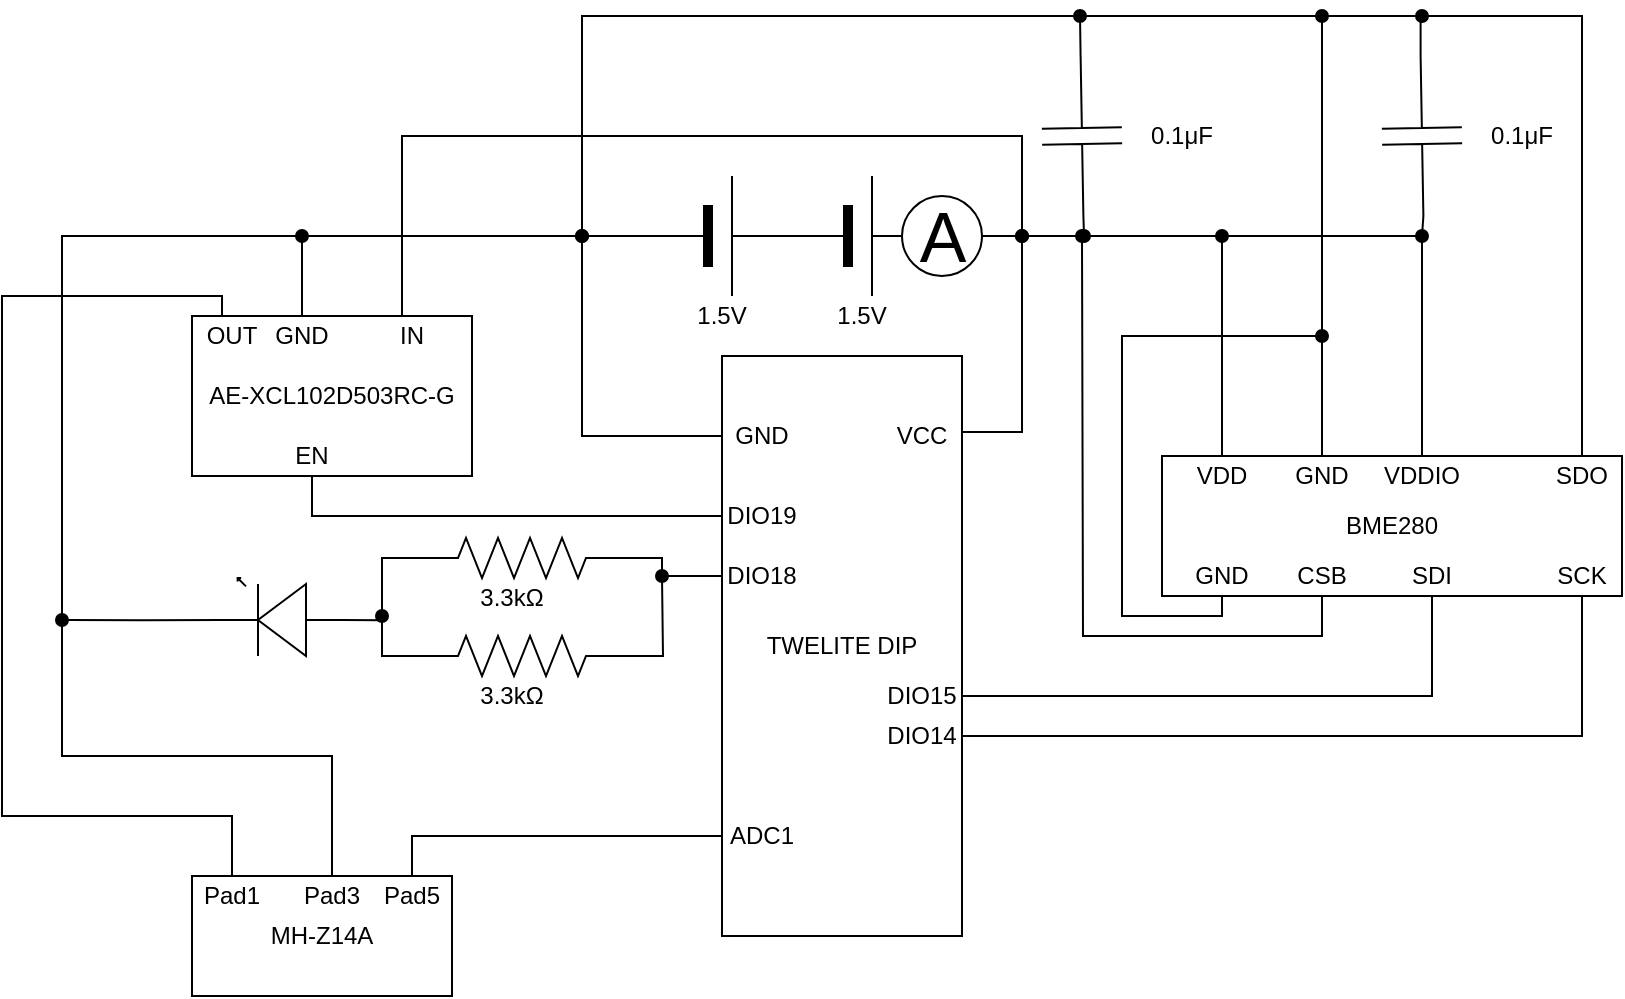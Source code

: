 <mxfile version="13.9.9" type="device"><diagram name="Page-1" id="7e0a89b8-554c-2b80-1dc8-d5c74ca68de4"><mxGraphModel dx="1086" dy="1656" grid="1" gridSize="10" guides="1" tooltips="1" connect="1" arrows="1" fold="1" page="1" pageScale="1" pageWidth="1100" pageHeight="850" background="#ffffff" math="0" shadow="0"><root><mxCell id="0"/><mxCell id="1" parent="0"/><mxCell id="EInuBi04Qg-4iDozjIt5-1" value="TWELITE DIP" style="rounded=0;whiteSpace=wrap;html=1;" parent="1" vertex="1"><mxGeometry x="490" y="120" width="120" height="290" as="geometry"/></mxCell><mxCell id="EInuBi04Qg-4iDozjIt5-6" style="edgeStyle=orthogonalEdgeStyle;rounded=0;orthogonalLoop=1;jettySize=auto;html=1;exitX=0;exitY=0.5;exitDx=0;exitDy=0;exitPerimeter=0;entryX=0;entryY=0.5;entryDx=0;entryDy=0;endArrow=none;endFill=0;" parent="1" source="EInuBi04Qg-4iDozjIt5-2" target="EInuBi04Qg-4iDozjIt5-9" edge="1"><mxGeometry relative="1" as="geometry"/></mxCell><mxCell id="EInuBi04Qg-4iDozjIt5-8" style="edgeStyle=orthogonalEdgeStyle;rounded=0;orthogonalLoop=1;jettySize=auto;html=1;exitX=1;exitY=0.5;exitDx=0;exitDy=0;exitPerimeter=0;entryX=1;entryY=0.5;entryDx=0;entryDy=0;endArrow=none;endFill=0;" parent="1" source="EInuBi04Qg-4iDozjIt5-35" target="EInuBi04Qg-4iDozjIt5-10" edge="1"><mxGeometry relative="1" as="geometry"><Array as="points"><mxPoint x="640" y="60"/><mxPoint x="640" y="158"/><mxPoint x="610" y="158"/></Array></mxGeometry></mxCell><mxCell id="EInuBi04Qg-4iDozjIt5-2" value="" style="verticalLabelPosition=bottom;shadow=0;dashed=0;align=center;fillColor=#000000;html=1;verticalAlign=top;strokeWidth=1;shape=mxgraph.electrical.miscellaneous.monocell_battery;" parent="1" vertex="1"><mxGeometry x="440" y="30" width="100" height="60" as="geometry"/></mxCell><mxCell id="EInuBi04Qg-4iDozjIt5-9" value="GND" style="text;html=1;strokeColor=none;fillColor=none;align=center;verticalAlign=middle;whiteSpace=wrap;rounded=0;" parent="1" vertex="1"><mxGeometry x="490" y="150" width="40" height="20" as="geometry"/></mxCell><mxCell id="EInuBi04Qg-4iDozjIt5-10" value="VCC" style="text;html=1;strokeColor=none;fillColor=none;align=center;verticalAlign=middle;whiteSpace=wrap;rounded=0;" parent="1" vertex="1"><mxGeometry x="570" y="150" width="40" height="20" as="geometry"/></mxCell><mxCell id="EInuBi04Qg-4iDozjIt5-11" value="AE-XCL102D503RC-G" style="rounded=0;whiteSpace=wrap;html=1;" parent="1" vertex="1"><mxGeometry x="225" y="100" width="140" height="80" as="geometry"/></mxCell><mxCell id="EInuBi04Qg-4iDozjIt5-12" value="OUT" style="text;html=1;strokeColor=none;fillColor=none;align=center;verticalAlign=middle;whiteSpace=wrap;rounded=0;" parent="1" vertex="1"><mxGeometry x="225" y="100" width="40" height="20" as="geometry"/></mxCell><mxCell id="EInuBi04Qg-4iDozjIt5-39" style="edgeStyle=orthogonalEdgeStyle;rounded=0;orthogonalLoop=1;jettySize=auto;html=1;exitX=0.5;exitY=0;exitDx=0;exitDy=0;startArrow=none;startFill=0;endArrow=oval;endFill=1;" parent="1" source="EInuBi04Qg-4iDozjIt5-13" edge="1"><mxGeometry relative="1" as="geometry"><mxPoint x="420" y="60" as="targetPoint"/><Array as="points"><mxPoint x="280" y="60"/></Array></mxGeometry></mxCell><mxCell id="EInuBi04Qg-4iDozjIt5-13" value="GND" style="text;html=1;strokeColor=none;fillColor=none;align=center;verticalAlign=middle;whiteSpace=wrap;rounded=0;" parent="1" vertex="1"><mxGeometry x="260" y="100" width="40" height="20" as="geometry"/></mxCell><mxCell id="EInuBi04Qg-4iDozjIt5-33" style="edgeStyle=orthogonalEdgeStyle;rounded=0;orthogonalLoop=1;jettySize=auto;html=1;exitX=0.5;exitY=0;exitDx=0;exitDy=0;startArrow=none;startFill=0;endArrow=oval;endFill=1;" parent="1" source="EInuBi04Qg-4iDozjIt5-14" edge="1"><mxGeometry relative="1" as="geometry"><mxPoint x="640" y="60" as="targetPoint"/><Array as="points"><mxPoint x="330" y="10"/><mxPoint x="640" y="10"/></Array></mxGeometry></mxCell><mxCell id="EInuBi04Qg-4iDozjIt5-14" value="IN" style="text;html=1;strokeColor=none;fillColor=none;align=center;verticalAlign=middle;whiteSpace=wrap;rounded=0;" parent="1" vertex="1"><mxGeometry x="315" y="100" width="40" height="20" as="geometry"/></mxCell><mxCell id="EInuBi04Qg-4iDozjIt5-55" style="edgeStyle=orthogonalEdgeStyle;rounded=0;orthogonalLoop=1;jettySize=auto;html=1;exitX=0.5;exitY=1;exitDx=0;exitDy=0;entryX=0;entryY=0.5;entryDx=0;entryDy=0;startArrow=none;startFill=0;endArrow=none;endFill=0;" parent="1" source="EInuBi04Qg-4iDozjIt5-16" target="EInuBi04Qg-4iDozjIt5-54" edge="1"><mxGeometry relative="1" as="geometry"/></mxCell><mxCell id="EInuBi04Qg-4iDozjIt5-16" value="EN" style="text;html=1;strokeColor=none;fillColor=none;align=center;verticalAlign=middle;whiteSpace=wrap;rounded=0;" parent="1" vertex="1"><mxGeometry x="265" y="160" width="40" height="20" as="geometry"/></mxCell><mxCell id="EInuBi04Qg-4iDozjIt5-18" value="BME280" style="rounded=0;whiteSpace=wrap;html=1;" parent="1" vertex="1"><mxGeometry x="710" y="170" width="230" height="70" as="geometry"/></mxCell><mxCell id="EInuBi04Qg-4iDozjIt5-32" style="edgeStyle=orthogonalEdgeStyle;rounded=0;orthogonalLoop=1;jettySize=auto;html=1;exitX=0.5;exitY=0;exitDx=0;exitDy=0;endArrow=oval;endFill=1;startArrow=none;startFill=0;" parent="1" source="EInuBi04Qg-4iDozjIt5-19" edge="1"><mxGeometry relative="1" as="geometry"><mxPoint x="640" y="60" as="targetPoint"/><Array as="points"><mxPoint x="740" y="60"/></Array></mxGeometry></mxCell><mxCell id="EInuBi04Qg-4iDozjIt5-19" value="VDD" style="text;html=1;strokeColor=none;fillColor=none;align=center;verticalAlign=middle;whiteSpace=wrap;rounded=0;" parent="1" vertex="1"><mxGeometry x="720" y="170" width="40" height="20" as="geometry"/></mxCell><mxCell id="EInuBi04Qg-4iDozjIt5-38" style="edgeStyle=orthogonalEdgeStyle;rounded=0;orthogonalLoop=1;jettySize=auto;html=1;exitX=0.5;exitY=0;exitDx=0;exitDy=0;startArrow=none;startFill=0;endArrow=oval;endFill=1;" parent="1" source="EInuBi04Qg-4iDozjIt5-20" edge="1"><mxGeometry relative="1" as="geometry"><mxPoint x="420" y="60" as="targetPoint"/><Array as="points"><mxPoint x="790" y="-50"/><mxPoint x="420" y="-50"/></Array></mxGeometry></mxCell><mxCell id="EInuBi04Qg-4iDozjIt5-20" value="GND" style="text;html=1;strokeColor=none;fillColor=none;align=center;verticalAlign=middle;whiteSpace=wrap;rounded=0;" parent="1" vertex="1"><mxGeometry x="770" y="170" width="40" height="20" as="geometry"/></mxCell><mxCell id="EInuBi04Qg-4iDozjIt5-42" style="edgeStyle=orthogonalEdgeStyle;rounded=0;orthogonalLoop=1;jettySize=auto;html=1;exitX=0.5;exitY=0;exitDx=0;exitDy=0;startArrow=none;startFill=0;endArrow=oval;endFill=1;" parent="1" source="EInuBi04Qg-4iDozjIt5-21" edge="1"><mxGeometry relative="1" as="geometry"><mxPoint x="740" y="60" as="targetPoint"/><Array as="points"><mxPoint x="840" y="60"/></Array></mxGeometry></mxCell><mxCell id="EInuBi04Qg-4iDozjIt5-21" value="VDDIO" style="text;html=1;strokeColor=none;fillColor=none;align=center;verticalAlign=middle;whiteSpace=wrap;rounded=0;" parent="1" vertex="1"><mxGeometry x="820" y="170" width="40" height="20" as="geometry"/></mxCell><mxCell id="EInuBi04Qg-4iDozjIt5-62" style="edgeStyle=orthogonalEdgeStyle;rounded=0;orthogonalLoop=1;jettySize=auto;html=1;exitX=0.5;exitY=0;exitDx=0;exitDy=0;startArrow=none;startFill=0;endArrow=oval;endFill=1;" parent="1" source="EInuBi04Qg-4iDozjIt5-22" edge="1"><mxGeometry relative="1" as="geometry"><mxPoint x="840" y="-50" as="targetPoint"/><Array as="points"><mxPoint x="920" y="-50"/></Array></mxGeometry></mxCell><mxCell id="EInuBi04Qg-4iDozjIt5-22" value="SDO" style="text;html=1;strokeColor=none;fillColor=none;align=center;verticalAlign=middle;whiteSpace=wrap;rounded=0;" parent="1" vertex="1"><mxGeometry x="900" y="170" width="40" height="20" as="geometry"/></mxCell><mxCell id="EInuBi04Qg-4iDozjIt5-44" style="edgeStyle=orthogonalEdgeStyle;rounded=0;orthogonalLoop=1;jettySize=auto;html=1;exitX=0.5;exitY=1;exitDx=0;exitDy=0;startArrow=none;startFill=0;endArrow=oval;endFill=1;" parent="1" source="EInuBi04Qg-4iDozjIt5-23" edge="1"><mxGeometry relative="1" as="geometry"><mxPoint x="790" y="110" as="targetPoint"/><Array as="points"><mxPoint x="740" y="250"/><mxPoint x="690" y="250"/><mxPoint x="690" y="110"/></Array></mxGeometry></mxCell><mxCell id="EInuBi04Qg-4iDozjIt5-23" value="GND" style="text;html=1;strokeColor=none;fillColor=none;align=center;verticalAlign=middle;whiteSpace=wrap;rounded=0;" parent="1" vertex="1"><mxGeometry x="720" y="220" width="40" height="20" as="geometry"/></mxCell><mxCell id="EInuBi04Qg-4iDozjIt5-43" style="edgeStyle=orthogonalEdgeStyle;rounded=0;orthogonalLoop=1;jettySize=auto;html=1;exitX=0.5;exitY=1;exitDx=0;exitDy=0;startArrow=none;startFill=0;endArrow=oval;endFill=1;" parent="1" source="EInuBi04Qg-4iDozjIt5-24" edge="1"><mxGeometry relative="1" as="geometry"><mxPoint x="670" y="60" as="targetPoint"/></mxGeometry></mxCell><mxCell id="EInuBi04Qg-4iDozjIt5-24" value="CSB" style="text;html=1;strokeColor=none;fillColor=none;align=center;verticalAlign=middle;whiteSpace=wrap;rounded=0;" parent="1" vertex="1"><mxGeometry x="770" y="220" width="40" height="20" as="geometry"/></mxCell><mxCell id="EInuBi04Qg-4iDozjIt5-25" value="SDI" style="text;html=1;strokeColor=none;fillColor=none;align=center;verticalAlign=middle;whiteSpace=wrap;rounded=0;" parent="1" vertex="1"><mxGeometry x="825" y="220" width="40" height="20" as="geometry"/></mxCell><mxCell id="EInuBi04Qg-4iDozjIt5-59" style="edgeStyle=orthogonalEdgeStyle;rounded=0;orthogonalLoop=1;jettySize=auto;html=1;exitX=0.5;exitY=1;exitDx=0;exitDy=0;entryX=1;entryY=0.5;entryDx=0;entryDy=0;startArrow=none;startFill=0;endArrow=none;endFill=0;" parent="1" source="EInuBi04Qg-4iDozjIt5-26" target="EInuBi04Qg-4iDozjIt5-58" edge="1"><mxGeometry relative="1" as="geometry"/></mxCell><mxCell id="EInuBi04Qg-4iDozjIt5-26" value="SCK" style="text;html=1;strokeColor=none;fillColor=none;align=center;verticalAlign=middle;whiteSpace=wrap;rounded=0;" parent="1" vertex="1"><mxGeometry x="900" y="220" width="40" height="20" as="geometry"/></mxCell><mxCell id="EInuBi04Qg-4iDozjIt5-70" style="edgeStyle=orthogonalEdgeStyle;rounded=0;orthogonalLoop=1;jettySize=auto;html=1;exitX=1;exitY=0.54;exitDx=0;exitDy=0;exitPerimeter=0;startArrow=none;startFill=0;endArrow=oval;endFill=1;" parent="1" source="EInuBi04Qg-4iDozjIt5-27" edge="1"><mxGeometry relative="1" as="geometry"><mxPoint x="160" y="252" as="targetPoint"/></mxGeometry></mxCell><mxCell id="EInuBi04Qg-4iDozjIt5-27" value="" style="verticalLabelPosition=bottom;shadow=0;dashed=0;align=center;html=1;verticalAlign=top;shape=mxgraph.electrical.opto_electronics.led_1;pointerEvents=1;flipH=1;" parent="1" vertex="1"><mxGeometry x="240" y="231" width="60" height="39" as="geometry"/></mxCell><mxCell id="EInuBi04Qg-4iDozjIt5-28" value="MH-Z14A" style="rounded=0;whiteSpace=wrap;html=1;" parent="1" vertex="1"><mxGeometry x="225" y="380" width="130" height="60" as="geometry"/></mxCell><mxCell id="EInuBi04Qg-4iDozjIt5-41" style="edgeStyle=orthogonalEdgeStyle;rounded=0;orthogonalLoop=1;jettySize=auto;html=1;exitX=0.5;exitY=0;exitDx=0;exitDy=0;entryX=0.5;entryY=0;entryDx=0;entryDy=0;startArrow=none;startFill=0;endArrow=none;endFill=0;" parent="1" source="EInuBi04Qg-4iDozjIt5-29" target="EInuBi04Qg-4iDozjIt5-12" edge="1"><mxGeometry relative="1" as="geometry"><Array as="points"><mxPoint x="245" y="350"/><mxPoint x="130" y="350"/><mxPoint x="130" y="90"/><mxPoint x="240" y="90"/><mxPoint x="240" y="100"/></Array></mxGeometry></mxCell><mxCell id="EInuBi04Qg-4iDozjIt5-29" value="Pad1" style="text;html=1;strokeColor=none;fillColor=none;align=center;verticalAlign=middle;whiteSpace=wrap;rounded=0;" parent="1" vertex="1"><mxGeometry x="225" y="380" width="40" height="20" as="geometry"/></mxCell><mxCell id="EInuBi04Qg-4iDozjIt5-40" style="edgeStyle=orthogonalEdgeStyle;rounded=0;orthogonalLoop=1;jettySize=auto;html=1;exitX=0.5;exitY=0;exitDx=0;exitDy=0;startArrow=none;startFill=0;endArrow=oval;endFill=1;" parent="1" source="EInuBi04Qg-4iDozjIt5-30" edge="1"><mxGeometry relative="1" as="geometry"><mxPoint x="280" y="60" as="targetPoint"/><Array as="points"><mxPoint x="295" y="320"/><mxPoint x="160" y="320"/><mxPoint x="160" y="60"/></Array></mxGeometry></mxCell><mxCell id="EInuBi04Qg-4iDozjIt5-30" value="Pad3" style="text;html=1;strokeColor=none;fillColor=none;align=center;verticalAlign=middle;whiteSpace=wrap;rounded=0;" parent="1" vertex="1"><mxGeometry x="275" y="380" width="40" height="20" as="geometry"/></mxCell><mxCell id="EInuBi04Qg-4iDozjIt5-57" style="edgeStyle=orthogonalEdgeStyle;rounded=0;orthogonalLoop=1;jettySize=auto;html=1;exitX=0.5;exitY=0;exitDx=0;exitDy=0;entryX=0;entryY=0.5;entryDx=0;entryDy=0;startArrow=none;startFill=0;endArrow=none;endFill=0;" parent="1" source="EInuBi04Qg-4iDozjIt5-31" target="EInuBi04Qg-4iDozjIt5-56" edge="1"><mxGeometry relative="1" as="geometry"/></mxCell><mxCell id="EInuBi04Qg-4iDozjIt5-31" value="Pad5" style="text;html=1;strokeColor=none;fillColor=none;align=center;verticalAlign=middle;whiteSpace=wrap;rounded=0;" parent="1" vertex="1"><mxGeometry x="315" y="380" width="40" height="20" as="geometry"/></mxCell><mxCell id="EInuBi04Qg-4iDozjIt5-34" value="1.5V" style="text;html=1;strokeColor=none;fillColor=none;align=center;verticalAlign=middle;whiteSpace=wrap;rounded=0;" parent="1" vertex="1"><mxGeometry x="470" y="90" width="40" height="20" as="geometry"/></mxCell><mxCell id="EInuBi04Qg-4iDozjIt5-35" value="" style="verticalLabelPosition=bottom;shadow=0;dashed=0;align=center;fillColor=#000000;html=1;verticalAlign=top;strokeWidth=1;shape=mxgraph.electrical.miscellaneous.monocell_battery;" parent="1" vertex="1"><mxGeometry x="510" y="30" width="100" height="60" as="geometry"/></mxCell><mxCell id="EInuBi04Qg-4iDozjIt5-37" value="1.5V" style="text;html=1;strokeColor=none;fillColor=none;align=center;verticalAlign=middle;whiteSpace=wrap;rounded=0;" parent="1" vertex="1"><mxGeometry x="540" y="90" width="40" height="20" as="geometry"/></mxCell><mxCell id="EInuBi04Qg-4iDozjIt5-46" style="edgeStyle=orthogonalEdgeStyle;rounded=0;orthogonalLoop=1;jettySize=auto;html=1;exitX=0;exitY=0.5;exitDx=0;exitDy=0;exitPerimeter=0;startArrow=none;startFill=0;endArrow=oval;endFill=1;" parent="1" source="EInuBi04Qg-4iDozjIt5-45" edge="1"><mxGeometry relative="1" as="geometry"><mxPoint x="840" y="60" as="targetPoint"/></mxGeometry></mxCell><mxCell id="EInuBi04Qg-4iDozjIt5-48" style="edgeStyle=orthogonalEdgeStyle;rounded=0;orthogonalLoop=1;jettySize=auto;html=1;exitX=1;exitY=0.5;exitDx=0;exitDy=0;exitPerimeter=0;startArrow=none;startFill=0;endArrow=oval;endFill=1;" parent="1" source="EInuBi04Qg-4iDozjIt5-45" edge="1"><mxGeometry relative="1" as="geometry"><mxPoint x="790" y="-50" as="targetPoint"/><Array as="points"><mxPoint x="839" y="-50"/></Array></mxGeometry></mxCell><mxCell id="EInuBi04Qg-4iDozjIt5-45" value="" style="pointerEvents=1;verticalLabelPosition=bottom;shadow=0;dashed=0;align=center;html=1;verticalAlign=top;shape=mxgraph.electrical.capacitors.capacitor_1;rotation=-91;" parent="1" vertex="1"><mxGeometry x="800" y="-10.0" width="80" height="40" as="geometry"/></mxCell><mxCell id="EInuBi04Qg-4iDozjIt5-49" value="0.1μF" style="text;html=1;strokeColor=none;fillColor=none;align=center;verticalAlign=middle;whiteSpace=wrap;rounded=0;" parent="1" vertex="1"><mxGeometry x="870" width="40" height="20" as="geometry"/></mxCell><mxCell id="EInuBi04Qg-4iDozjIt5-52" style="edgeStyle=orthogonalEdgeStyle;rounded=0;orthogonalLoop=1;jettySize=auto;html=1;exitX=0;exitY=0.5;exitDx=0;exitDy=0;exitPerimeter=0;startArrow=none;startFill=0;endArrow=oval;endFill=1;" parent="1" source="EInuBi04Qg-4iDozjIt5-50" edge="1"><mxGeometry relative="1" as="geometry"><mxPoint x="671" y="60" as="targetPoint"/></mxGeometry></mxCell><mxCell id="EInuBi04Qg-4iDozjIt5-53" style="edgeStyle=orthogonalEdgeStyle;rounded=0;orthogonalLoop=1;jettySize=auto;html=1;exitX=1;exitY=0.5;exitDx=0;exitDy=0;exitPerimeter=0;startArrow=none;startFill=0;endArrow=oval;endFill=1;" parent="1" source="EInuBi04Qg-4iDozjIt5-50" edge="1"><mxGeometry relative="1" as="geometry"><mxPoint x="669" y="-50" as="targetPoint"/></mxGeometry></mxCell><mxCell id="EInuBi04Qg-4iDozjIt5-50" value="" style="pointerEvents=1;verticalLabelPosition=bottom;shadow=0;dashed=0;align=center;html=1;verticalAlign=top;shape=mxgraph.electrical.capacitors.capacitor_1;rotation=-91;" parent="1" vertex="1"><mxGeometry x="630" y="-10.0" width="80" height="40" as="geometry"/></mxCell><mxCell id="EInuBi04Qg-4iDozjIt5-51" value="0.1μF" style="text;html=1;strokeColor=none;fillColor=none;align=center;verticalAlign=middle;whiteSpace=wrap;rounded=0;" parent="1" vertex="1"><mxGeometry x="700" width="40" height="20" as="geometry"/></mxCell><mxCell id="EInuBi04Qg-4iDozjIt5-54" value="DIO19" style="text;html=1;strokeColor=none;fillColor=none;align=center;verticalAlign=middle;whiteSpace=wrap;rounded=0;" parent="1" vertex="1"><mxGeometry x="490" y="190" width="40" height="20" as="geometry"/></mxCell><mxCell id="EInuBi04Qg-4iDozjIt5-56" value="ADC1" style="text;html=1;strokeColor=none;fillColor=none;align=center;verticalAlign=middle;whiteSpace=wrap;rounded=0;" parent="1" vertex="1"><mxGeometry x="490" y="350" width="40" height="20" as="geometry"/></mxCell><mxCell id="EInuBi04Qg-4iDozjIt5-58" value="DIO14" style="text;html=1;strokeColor=none;fillColor=none;align=center;verticalAlign=middle;whiteSpace=wrap;rounded=0;" parent="1" vertex="1"><mxGeometry x="570" y="300" width="40" height="20" as="geometry"/></mxCell><mxCell id="EInuBi04Qg-4iDozjIt5-61" style="edgeStyle=orthogonalEdgeStyle;rounded=0;orthogonalLoop=1;jettySize=auto;html=1;exitX=1;exitY=0.5;exitDx=0;exitDy=0;entryX=0.5;entryY=1;entryDx=0;entryDy=0;startArrow=none;startFill=0;endArrow=none;endFill=0;" parent="1" source="EInuBi04Qg-4iDozjIt5-60" target="EInuBi04Qg-4iDozjIt5-25" edge="1"><mxGeometry relative="1" as="geometry"/></mxCell><mxCell id="EInuBi04Qg-4iDozjIt5-60" value="DIO15" style="text;html=1;strokeColor=none;fillColor=none;align=center;verticalAlign=middle;whiteSpace=wrap;rounded=0;" parent="1" vertex="1"><mxGeometry x="570" y="280" width="40" height="20" as="geometry"/></mxCell><mxCell id="EInuBi04Qg-4iDozjIt5-63" value="DIO18" style="text;html=1;strokeColor=none;fillColor=none;align=center;verticalAlign=middle;whiteSpace=wrap;rounded=0;" parent="1" vertex="1"><mxGeometry x="490" y="220" width="40" height="20" as="geometry"/></mxCell><mxCell id="EInuBi04Qg-4iDozjIt5-66" style="edgeStyle=orthogonalEdgeStyle;rounded=0;orthogonalLoop=1;jettySize=auto;html=1;exitX=1;exitY=0.5;exitDx=0;exitDy=0;exitPerimeter=0;startArrow=none;startFill=0;endArrow=none;endFill=0;" parent="1" source="EInuBi04Qg-4iDozjIt5-64" target="EInuBi04Qg-4iDozjIt5-63" edge="1"><mxGeometry relative="1" as="geometry"><Array as="points"><mxPoint x="460" y="221"/><mxPoint x="460" y="230"/></Array></mxGeometry></mxCell><mxCell id="EInuBi04Qg-4iDozjIt5-68" style="edgeStyle=orthogonalEdgeStyle;rounded=0;orthogonalLoop=1;jettySize=auto;html=1;exitX=0;exitY=0.5;exitDx=0;exitDy=0;exitPerimeter=0;entryX=0;entryY=0.54;entryDx=0;entryDy=0;entryPerimeter=0;startArrow=none;startFill=0;endArrow=none;endFill=0;" parent="1" source="EInuBi04Qg-4iDozjIt5-64" target="EInuBi04Qg-4iDozjIt5-27" edge="1"><mxGeometry relative="1" as="geometry"><Array as="points"><mxPoint x="320" y="221"/><mxPoint x="320" y="252"/></Array></mxGeometry></mxCell><mxCell id="EInuBi04Qg-4iDozjIt5-64" value="" style="pointerEvents=1;verticalLabelPosition=bottom;shadow=0;dashed=0;align=center;html=1;verticalAlign=top;shape=mxgraph.electrical.resistors.resistor_2;" parent="1" vertex="1"><mxGeometry x="340" y="211" width="100" height="20" as="geometry"/></mxCell><mxCell id="EInuBi04Qg-4iDozjIt5-67" style="edgeStyle=orthogonalEdgeStyle;rounded=0;orthogonalLoop=1;jettySize=auto;html=1;exitX=1;exitY=0.5;exitDx=0;exitDy=0;exitPerimeter=0;startArrow=none;startFill=0;endArrow=oval;endFill=1;" parent="1" source="EInuBi04Qg-4iDozjIt5-65" edge="1"><mxGeometry relative="1" as="geometry"><mxPoint x="460" y="230" as="targetPoint"/></mxGeometry></mxCell><mxCell id="EInuBi04Qg-4iDozjIt5-69" style="edgeStyle=orthogonalEdgeStyle;rounded=0;orthogonalLoop=1;jettySize=auto;html=1;exitX=0;exitY=0.5;exitDx=0;exitDy=0;exitPerimeter=0;startArrow=none;startFill=0;endArrow=oval;endFill=1;" parent="1" source="EInuBi04Qg-4iDozjIt5-65" edge="1"><mxGeometry relative="1" as="geometry"><mxPoint x="320" y="250" as="targetPoint"/></mxGeometry></mxCell><mxCell id="EInuBi04Qg-4iDozjIt5-65" value="" style="pointerEvents=1;verticalLabelPosition=bottom;shadow=0;dashed=0;align=center;html=1;verticalAlign=top;shape=mxgraph.electrical.resistors.resistor_2;" parent="1" vertex="1"><mxGeometry x="340" y="260" width="100" height="20" as="geometry"/></mxCell><mxCell id="EInuBi04Qg-4iDozjIt5-71" value="3.3kΩ" style="text;html=1;strokeColor=none;fillColor=none;align=center;verticalAlign=middle;whiteSpace=wrap;rounded=0;" parent="1" vertex="1"><mxGeometry x="365" y="231" width="40" height="20" as="geometry"/></mxCell><mxCell id="EInuBi04Qg-4iDozjIt5-74" value="3.3kΩ" style="text;html=1;strokeColor=none;fillColor=none;align=center;verticalAlign=middle;whiteSpace=wrap;rounded=0;" parent="1" vertex="1"><mxGeometry x="365" y="280" width="40" height="20" as="geometry"/></mxCell><mxCell id="j8uw6TqCpZaz2oRPAyC--1" value="A" style="verticalLabelPosition=middle;shadow=0;dashed=0;align=center;html=1;verticalAlign=middle;strokeWidth=1;shape=ellipse;aspect=fixed;fontSize=35;" vertex="1" parent="1"><mxGeometry x="580" y="40" width="40" height="40" as="geometry"/></mxCell></root></mxGraphModel></diagram></mxfile>